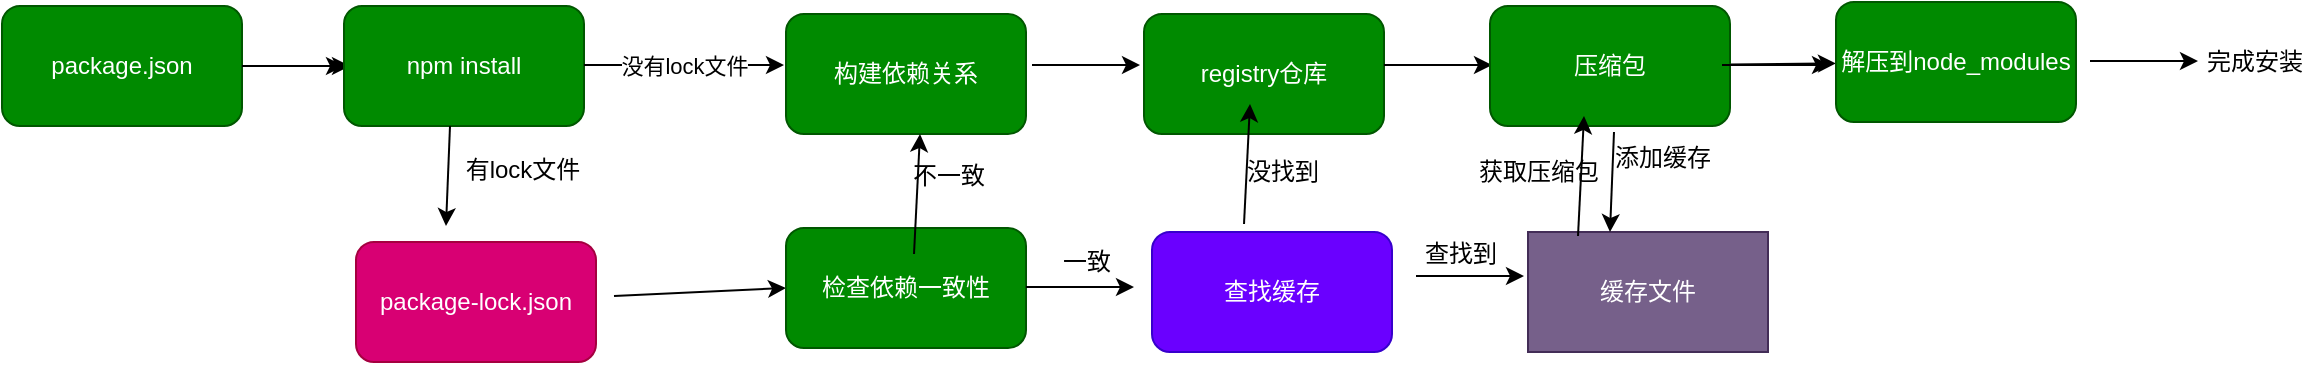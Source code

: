 <mxfile>
    <diagram id="AVoLMYngL8oQwdR5RAI5" name="第 1 页">
        <mxGraphModel dx="792" dy="576" grid="0" gridSize="10" guides="1" tooltips="1" connect="1" arrows="1" fold="1" page="1" pageScale="1" pageWidth="1654" pageHeight="1169" background="#ffffff" math="0" shadow="0">
            <root>
                <mxCell id="0"/>
                <mxCell id="1" parent="0"/>
                <mxCell id="10" value="" style="edgeStyle=none;html=1;strokeColor=#000000;" edge="1" parent="1" source="2" target="8">
                    <mxGeometry relative="1" as="geometry"/>
                </mxCell>
                <mxCell id="2" value="package.json" style="rounded=1;whiteSpace=wrap;html=1;fillColor=#008a00;fontColor=#ffffff;strokeColor=#005700;" vertex="1" parent="1">
                    <mxGeometry x="23" y="120" width="120" height="60" as="geometry"/>
                </mxCell>
                <mxCell id="7" value="" style="endArrow=classic;html=1;strokeColor=#000000;" edge="1" parent="1">
                    <mxGeometry width="50" height="50" relative="1" as="geometry">
                        <mxPoint x="143" y="150" as="sourcePoint"/>
                        <mxPoint x="197" y="150" as="targetPoint"/>
                    </mxGeometry>
                </mxCell>
                <mxCell id="8" value="npm install" style="rounded=1;whiteSpace=wrap;html=1;fillColor=#008a00;fontColor=#ffffff;strokeColor=#005700;" vertex="1" parent="1">
                    <mxGeometry x="194" y="120" width="120" height="60" as="geometry"/>
                </mxCell>
                <mxCell id="11" value="构建依赖关系" style="rounded=1;whiteSpace=wrap;html=1;fillColor=#008a00;fontColor=#ffffff;strokeColor=#005700;" vertex="1" parent="1">
                    <mxGeometry x="415" y="124" width="120" height="60" as="geometry"/>
                </mxCell>
                <mxCell id="13" value="没有lock文件" style="endArrow=classic;html=1;strokeColor=#000000;" edge="1" parent="1">
                    <mxGeometry relative="1" as="geometry">
                        <mxPoint x="314" y="149.5" as="sourcePoint"/>
                        <mxPoint x="414" y="149.5" as="targetPoint"/>
                    </mxGeometry>
                </mxCell>
                <mxCell id="15" value="" style="endArrow=classic;html=1;strokeColor=#000000;" edge="1" parent="1">
                    <mxGeometry width="50" height="50" relative="1" as="geometry">
                        <mxPoint x="538" y="149.5" as="sourcePoint"/>
                        <mxPoint x="592" y="149.5" as="targetPoint"/>
                    </mxGeometry>
                </mxCell>
                <mxCell id="17" value="registry仓库" style="rounded=1;whiteSpace=wrap;html=1;fillColor=#008a00;fontColor=#ffffff;strokeColor=#005700;" vertex="1" parent="1">
                    <mxGeometry x="594" y="124" width="120" height="60" as="geometry"/>
                </mxCell>
                <mxCell id="18" value="" style="endArrow=classic;html=1;strokeColor=#000000;" edge="1" parent="1">
                    <mxGeometry width="50" height="50" relative="1" as="geometry">
                        <mxPoint x="714" y="149.5" as="sourcePoint"/>
                        <mxPoint x="768" y="149.5" as="targetPoint"/>
                    </mxGeometry>
                </mxCell>
                <mxCell id="23" value="" style="edgeStyle=none;html=1;strokeColor=#000000;" edge="1" parent="1" source="19" target="20">
                    <mxGeometry relative="1" as="geometry"/>
                </mxCell>
                <mxCell id="19" value="压缩包" style="rounded=1;whiteSpace=wrap;html=1;fillColor=#008a00;fontColor=#ffffff;strokeColor=#005700;" vertex="1" parent="1">
                    <mxGeometry x="767" y="120" width="120" height="60" as="geometry"/>
                </mxCell>
                <mxCell id="20" value="解压到node_modules" style="rounded=1;whiteSpace=wrap;html=1;fillColor=#008a00;fontColor=#ffffff;strokeColor=#005700;" vertex="1" parent="1">
                    <mxGeometry x="940" y="118" width="120" height="60" as="geometry"/>
                </mxCell>
                <mxCell id="22" value="" style="endArrow=classic;html=1;strokeColor=#000000;" edge="1" parent="1">
                    <mxGeometry width="50" height="50" relative="1" as="geometry">
                        <mxPoint x="883" y="149.5" as="sourcePoint"/>
                        <mxPoint x="937" y="149.5" as="targetPoint"/>
                    </mxGeometry>
                </mxCell>
                <mxCell id="24" value="" style="endArrow=classic;html=1;strokeColor=#000000;" edge="1" parent="1">
                    <mxGeometry width="50" height="50" relative="1" as="geometry">
                        <mxPoint x="1067" y="147.5" as="sourcePoint"/>
                        <mxPoint x="1121" y="147.5" as="targetPoint"/>
                    </mxGeometry>
                </mxCell>
                <mxCell id="25" value="完成安装" style="text;html=1;align=center;verticalAlign=middle;resizable=0;points=[];autosize=1;strokeColor=none;fillColor=none;fontColor=#000000;" vertex="1" parent="1">
                    <mxGeometry x="1116" y="135" width="66" height="26" as="geometry"/>
                </mxCell>
                <mxCell id="26" value="" style="endArrow=classic;html=1;strokeColor=#000000;fontColor=#000000;" edge="1" parent="1">
                    <mxGeometry width="50" height="50" relative="1" as="geometry">
                        <mxPoint x="247" y="180" as="sourcePoint"/>
                        <mxPoint x="245" y="230" as="targetPoint"/>
                    </mxGeometry>
                </mxCell>
                <mxCell id="27" value="有lock文件" style="text;html=1;align=center;verticalAlign=middle;resizable=0;points=[];autosize=1;strokeColor=none;fillColor=none;fontColor=#000000;" vertex="1" parent="1">
                    <mxGeometry x="245" y="189" width="75" height="26" as="geometry"/>
                </mxCell>
                <mxCell id="28" value="package-lock.json" style="rounded=1;whiteSpace=wrap;html=1;fontColor=#ffffff;fillColor=#d80073;strokeColor=#A50040;" vertex="1" parent="1">
                    <mxGeometry x="200" y="238" width="120" height="60" as="geometry"/>
                </mxCell>
                <mxCell id="29" value="" style="endArrow=classic;html=1;strokeColor=#000000;entryX=0;entryY=0.5;entryDx=0;entryDy=0;" edge="1" parent="1" target="30">
                    <mxGeometry width="50" height="50" relative="1" as="geometry">
                        <mxPoint x="329" y="265" as="sourcePoint"/>
                        <mxPoint x="383" y="265" as="targetPoint"/>
                    </mxGeometry>
                </mxCell>
                <mxCell id="30" value="检查依赖一致性" style="rounded=1;whiteSpace=wrap;html=1;fontColor=#ffffff;fillColor=#008a00;strokeColor=#005700;" vertex="1" parent="1">
                    <mxGeometry x="415" y="231" width="120" height="60" as="geometry"/>
                </mxCell>
                <mxCell id="31" value="" style="endArrow=classic;html=1;strokeColor=#000000;fontColor=#000000;" edge="1" parent="1">
                    <mxGeometry width="50" height="50" relative="1" as="geometry">
                        <mxPoint x="479" y="244" as="sourcePoint"/>
                        <mxPoint x="482" y="184" as="targetPoint"/>
                    </mxGeometry>
                </mxCell>
                <mxCell id="32" value="不一致" style="text;html=1;align=center;verticalAlign=middle;resizable=0;points=[];autosize=1;strokeColor=none;fillColor=none;fontColor=#000000;" vertex="1" parent="1">
                    <mxGeometry x="469" y="192" width="54" height="26" as="geometry"/>
                </mxCell>
                <mxCell id="33" value="" style="endArrow=classic;html=1;strokeColor=#000000;" edge="1" parent="1">
                    <mxGeometry width="50" height="50" relative="1" as="geometry">
                        <mxPoint x="535" y="260.5" as="sourcePoint"/>
                        <mxPoint x="589" y="260.5" as="targetPoint"/>
                    </mxGeometry>
                </mxCell>
                <mxCell id="34" value="一致" style="text;html=1;align=center;verticalAlign=middle;resizable=0;points=[];autosize=1;strokeColor=none;fillColor=none;fontColor=#000000;" vertex="1" parent="1">
                    <mxGeometry x="544" y="235" width="42" height="26" as="geometry"/>
                </mxCell>
                <mxCell id="35" value="查找缓存" style="rounded=1;whiteSpace=wrap;html=1;fontColor=#ffffff;fillColor=#6a00ff;strokeColor=#3700CC;" vertex="1" parent="1">
                    <mxGeometry x="598" y="233" width="120" height="60" as="geometry"/>
                </mxCell>
                <mxCell id="37" value="" style="endArrow=classic;html=1;strokeColor=#000000;fontColor=#000000;" edge="1" parent="1">
                    <mxGeometry width="50" height="50" relative="1" as="geometry">
                        <mxPoint x="644" y="229" as="sourcePoint"/>
                        <mxPoint x="647" y="169" as="targetPoint"/>
                    </mxGeometry>
                </mxCell>
                <mxCell id="38" value="没找到" style="text;html=1;align=center;verticalAlign=middle;resizable=0;points=[];autosize=1;strokeColor=none;fillColor=none;fontColor=#000000;" vertex="1" parent="1">
                    <mxGeometry x="636" y="190" width="54" height="26" as="geometry"/>
                </mxCell>
                <mxCell id="39" value="" style="endArrow=classic;html=1;strokeColor=#000000;" edge="1" parent="1">
                    <mxGeometry width="50" height="50" relative="1" as="geometry">
                        <mxPoint x="730" y="255" as="sourcePoint"/>
                        <mxPoint x="784" y="255" as="targetPoint"/>
                    </mxGeometry>
                </mxCell>
                <mxCell id="40" value="查找到" style="text;html=1;align=center;verticalAlign=middle;resizable=0;points=[];autosize=1;strokeColor=none;fillColor=none;fontColor=#000000;" vertex="1" parent="1">
                    <mxGeometry x="725" y="231" width="54" height="26" as="geometry"/>
                </mxCell>
                <mxCell id="41" value="缓存文件" style="rounded=0;whiteSpace=wrap;html=1;fontColor=#ffffff;fillColor=#76608a;strokeColor=#432D57;" vertex="1" parent="1">
                    <mxGeometry x="786" y="233" width="120" height="60" as="geometry"/>
                </mxCell>
                <mxCell id="43" value="" style="endArrow=classic;html=1;strokeColor=#000000;fontColor=#000000;" edge="1" parent="1">
                    <mxGeometry width="50" height="50" relative="1" as="geometry">
                        <mxPoint x="829" y="183" as="sourcePoint"/>
                        <mxPoint x="827" y="233" as="targetPoint"/>
                    </mxGeometry>
                </mxCell>
                <mxCell id="44" value="添加缓存" style="text;html=1;align=center;verticalAlign=middle;resizable=0;points=[];autosize=1;strokeColor=none;fillColor=none;fontColor=#000000;" vertex="1" parent="1">
                    <mxGeometry x="820" y="183" width="66" height="26" as="geometry"/>
                </mxCell>
                <mxCell id="46" value="" style="endArrow=classic;html=1;strokeColor=#000000;fontColor=#000000;" edge="1" parent="1">
                    <mxGeometry width="50" height="50" relative="1" as="geometry">
                        <mxPoint x="811" y="235" as="sourcePoint"/>
                        <mxPoint x="814" y="175" as="targetPoint"/>
                    </mxGeometry>
                </mxCell>
                <mxCell id="47" value="获取压缩包" style="text;html=1;align=center;verticalAlign=middle;resizable=0;points=[];autosize=1;strokeColor=none;fillColor=none;fontColor=#000000;" vertex="1" parent="1">
                    <mxGeometry x="752" y="190" width="78" height="26" as="geometry"/>
                </mxCell>
            </root>
        </mxGraphModel>
    </diagram>
</mxfile>